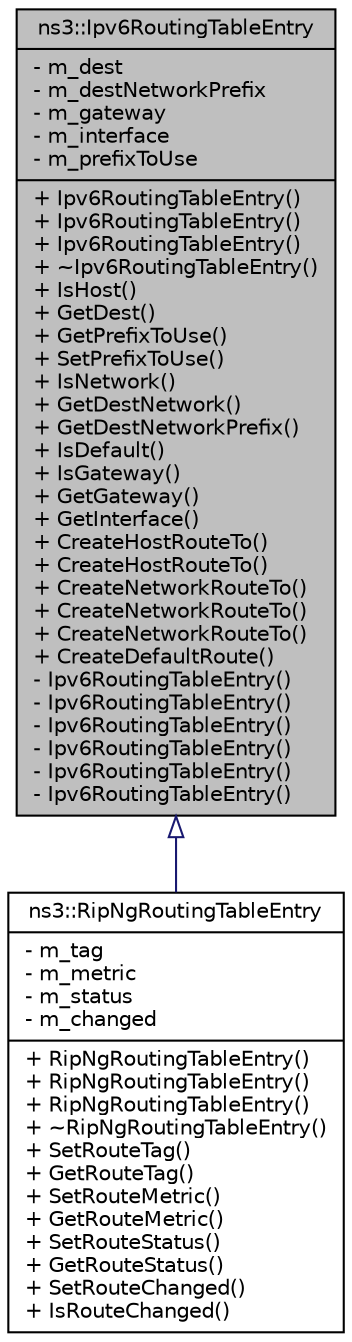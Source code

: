 digraph "ns3::Ipv6RoutingTableEntry"
{
  edge [fontname="Helvetica",fontsize="10",labelfontname="Helvetica",labelfontsize="10"];
  node [fontname="Helvetica",fontsize="10",shape=record];
  Node1 [label="{ns3::Ipv6RoutingTableEntry\n|- m_dest\l- m_destNetworkPrefix\l- m_gateway\l- m_interface\l- m_prefixToUse\l|+ Ipv6RoutingTableEntry()\l+ Ipv6RoutingTableEntry()\l+ Ipv6RoutingTableEntry()\l+ ~Ipv6RoutingTableEntry()\l+ IsHost()\l+ GetDest()\l+ GetPrefixToUse()\l+ SetPrefixToUse()\l+ IsNetwork()\l+ GetDestNetwork()\l+ GetDestNetworkPrefix()\l+ IsDefault()\l+ IsGateway()\l+ GetGateway()\l+ GetInterface()\l+ CreateHostRouteTo()\l+ CreateHostRouteTo()\l+ CreateNetworkRouteTo()\l+ CreateNetworkRouteTo()\l+ CreateNetworkRouteTo()\l+ CreateDefaultRoute()\l- Ipv6RoutingTableEntry()\l- Ipv6RoutingTableEntry()\l- Ipv6RoutingTableEntry()\l- Ipv6RoutingTableEntry()\l- Ipv6RoutingTableEntry()\l- Ipv6RoutingTableEntry()\l}",height=0.2,width=0.4,color="black", fillcolor="grey75", style="filled", fontcolor="black"];
  Node1 -> Node2 [dir="back",color="midnightblue",fontsize="10",style="solid",arrowtail="onormal"];
  Node2 [label="{ns3::RipNgRoutingTableEntry\n|- m_tag\l- m_metric\l- m_status\l- m_changed\l|+ RipNgRoutingTableEntry()\l+ RipNgRoutingTableEntry()\l+ RipNgRoutingTableEntry()\l+ ~RipNgRoutingTableEntry()\l+ SetRouteTag()\l+ GetRouteTag()\l+ SetRouteMetric()\l+ GetRouteMetric()\l+ SetRouteStatus()\l+ GetRouteStatus()\l+ SetRouteChanged()\l+ IsRouteChanged()\l}",height=0.2,width=0.4,color="black", fillcolor="white", style="filled",URL="$d7/dae/classns3_1_1RipNgRoutingTableEntry.html",tooltip="RipNg Routing Table Entry. "];
}
